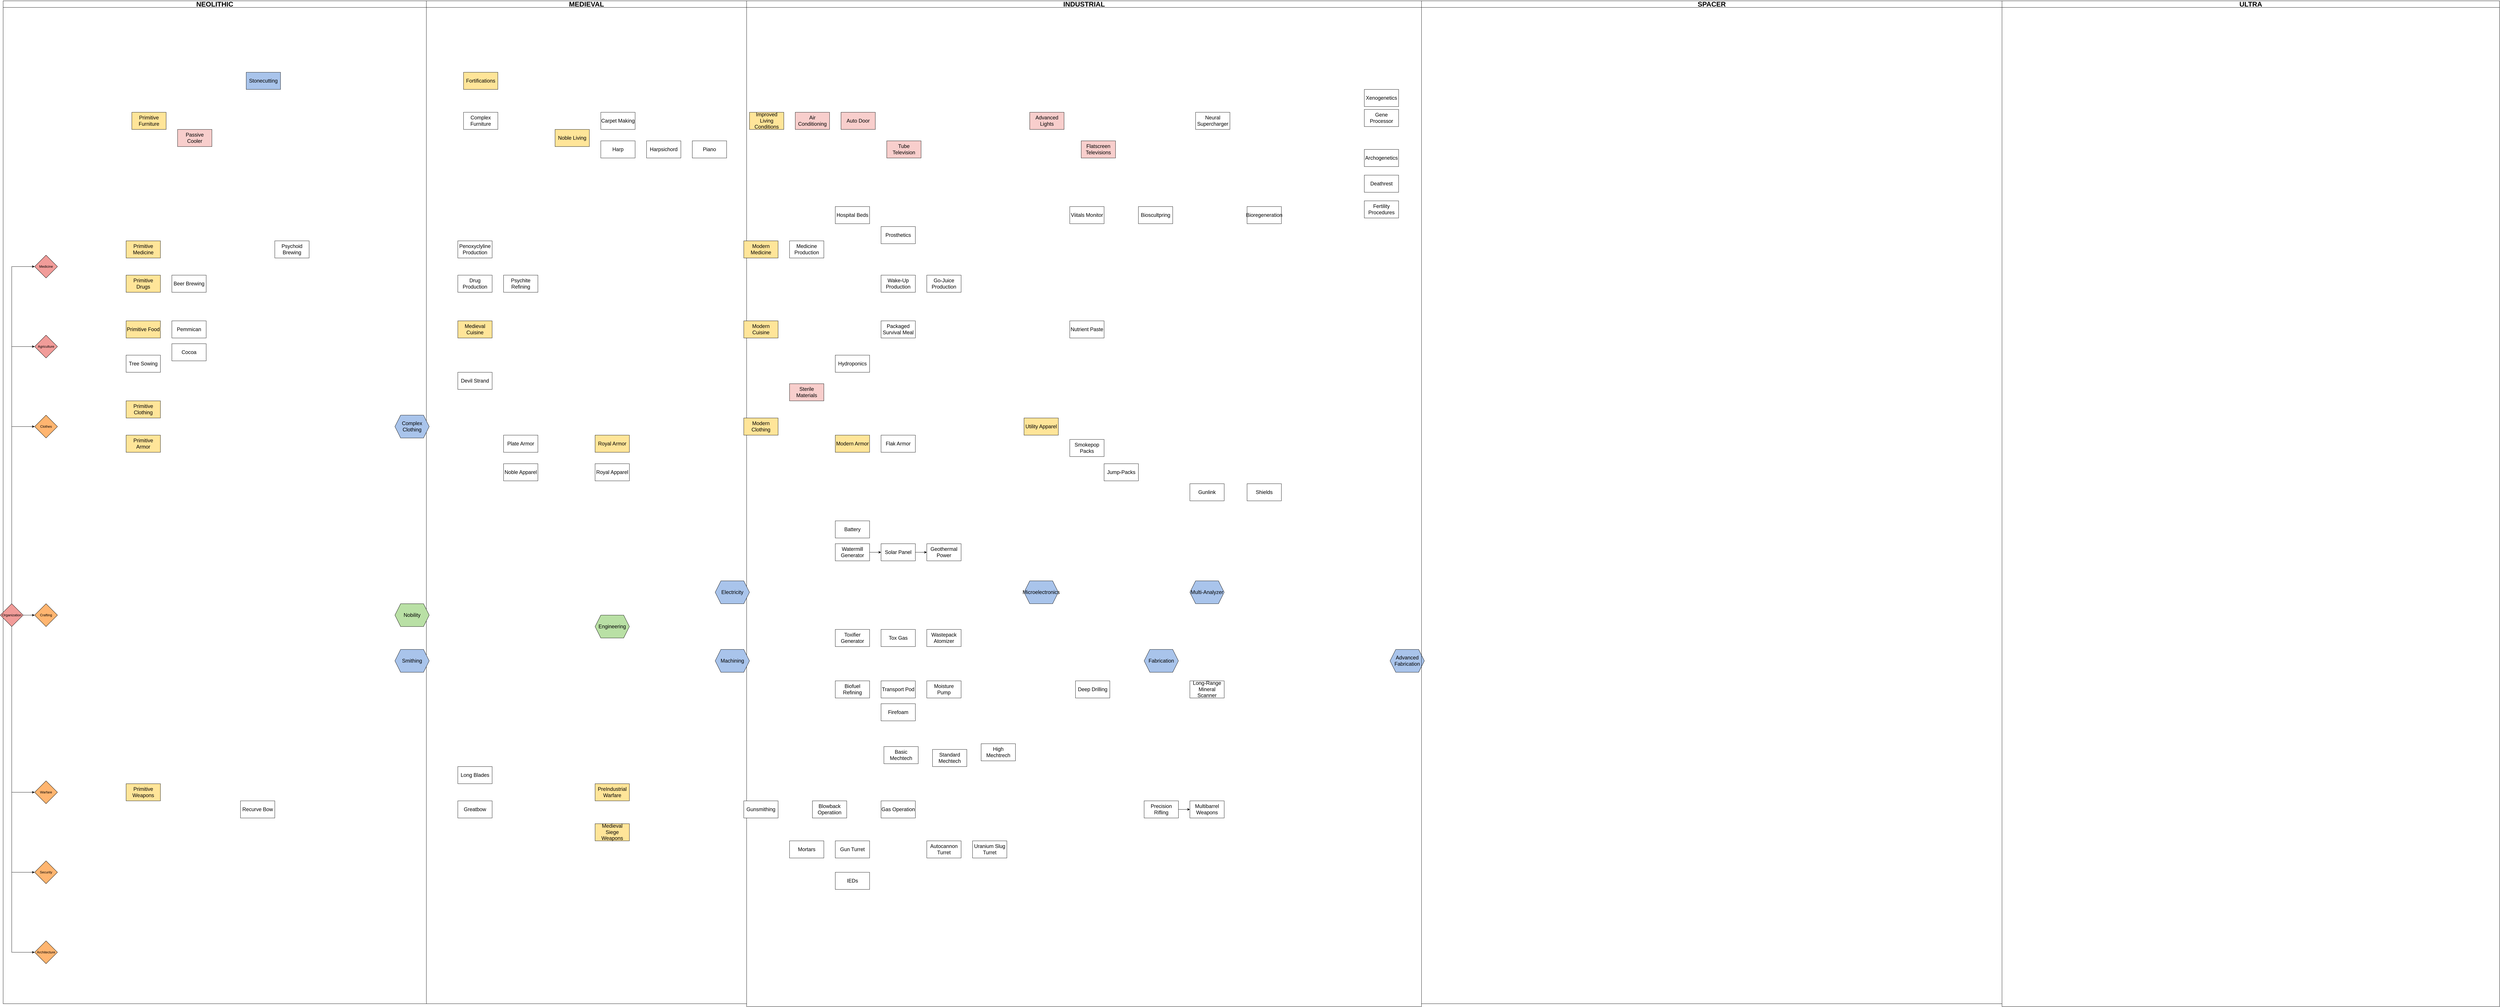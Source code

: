 <mxfile version="21.5.2" type="github">
  <diagram name="Page-1" id="KWzewiNtHVKbTdVzmJEv">
    <mxGraphModel dx="6892" dy="3802" grid="1" gridSize="10" guides="1" tooltips="1" connect="1" arrows="1" fold="1" page="1" pageScale="1" pageWidth="1100" pageHeight="850" math="0" shadow="0">
      <root>
        <mxCell id="0" />
        <mxCell id="1" parent="0" />
        <mxCell id="2xx0OkPRmbRjkBTVt8xA-1" value="&lt;font style=&quot;font-size: 24px;&quot;&gt;NEOLITHIC&lt;/font&gt;" style="swimlane;whiteSpace=wrap;html=1;movable=0;resizable=0;rotatable=0;deletable=0;editable=0;locked=1;connectable=0;" parent="1" vertex="1">
          <mxGeometry x="-1480" y="-720" width="1480" height="3510" as="geometry" />
        </mxCell>
        <mxCell id="2xx0OkPRmbRjkBTVt8xA-2" value="&lt;font style=&quot;font-size: 24px;&quot;&gt;MEDIEVAL&lt;/font&gt;" style="swimlane;whiteSpace=wrap;html=1;movable=0;resizable=0;rotatable=0;deletable=0;editable=0;locked=1;connectable=0;" parent="1" vertex="1">
          <mxGeometry y="-720" width="1120" height="3510" as="geometry" />
        </mxCell>
        <mxCell id="RUZkN_r-hM8I51EaVFaq-1" value="&lt;font style=&quot;font-size: 24px;&quot;&gt;INDUSTRIAL&lt;/font&gt;" style="swimlane;whiteSpace=wrap;html=1;movable=0;resizable=0;rotatable=0;deletable=0;editable=0;locked=1;connectable=0;" parent="1" vertex="1">
          <mxGeometry x="1120" y="-720" width="2360" height="3520" as="geometry" />
        </mxCell>
        <mxCell id="RUZkN_r-hM8I51EaVFaq-50" style="edgeStyle=orthogonalEdgeStyle;rounded=0;orthogonalLoop=1;jettySize=auto;html=1;exitX=0.5;exitY=0;exitDx=0;exitDy=0;entryX=0;entryY=0.5;entryDx=0;entryDy=0;" parent="1" source="RUZkN_r-hM8I51EaVFaq-29" target="RUZkN_r-hM8I51EaVFaq-30" edge="1">
          <mxGeometry relative="1" as="geometry">
            <mxPoint x="-1460" y="1110" as="sourcePoint" />
          </mxGeometry>
        </mxCell>
        <mxCell id="ev3SWFQzuP7qwwNHrEYv-41" style="edgeStyle=orthogonalEdgeStyle;rounded=0;orthogonalLoop=1;jettySize=auto;html=1;exitX=0.5;exitY=0;exitDx=0;exitDy=0;entryX=0;entryY=0.5;entryDx=0;entryDy=0;" parent="1" source="RUZkN_r-hM8I51EaVFaq-29" target="ev3SWFQzuP7qwwNHrEYv-35" edge="1">
          <mxGeometry relative="1" as="geometry" />
        </mxCell>
        <mxCell id="ev3SWFQzuP7qwwNHrEYv-42" style="edgeStyle=orthogonalEdgeStyle;rounded=0;orthogonalLoop=1;jettySize=auto;html=1;exitX=0.5;exitY=0;exitDx=0;exitDy=0;entryX=0;entryY=0.5;entryDx=0;entryDy=0;" parent="1" source="RUZkN_r-hM8I51EaVFaq-29" target="ev3SWFQzuP7qwwNHrEYv-36" edge="1">
          <mxGeometry relative="1" as="geometry" />
        </mxCell>
        <mxCell id="ev3SWFQzuP7qwwNHrEYv-48" style="edgeStyle=orthogonalEdgeStyle;rounded=0;orthogonalLoop=1;jettySize=auto;html=1;exitX=0.5;exitY=1;exitDx=0;exitDy=0;entryX=0;entryY=0.5;entryDx=0;entryDy=0;" parent="1" source="RUZkN_r-hM8I51EaVFaq-29" target="ev3SWFQzuP7qwwNHrEYv-37" edge="1">
          <mxGeometry relative="1" as="geometry" />
        </mxCell>
        <mxCell id="ev3SWFQzuP7qwwNHrEYv-49" style="edgeStyle=orthogonalEdgeStyle;rounded=0;orthogonalLoop=1;jettySize=auto;html=1;exitX=0.5;exitY=1;exitDx=0;exitDy=0;entryX=0;entryY=0.5;entryDx=0;entryDy=0;" parent="1" source="RUZkN_r-hM8I51EaVFaq-29" target="ev3SWFQzuP7qwwNHrEYv-33" edge="1">
          <mxGeometry relative="1" as="geometry" />
        </mxCell>
        <mxCell id="ev3SWFQzuP7qwwNHrEYv-50" style="edgeStyle=orthogonalEdgeStyle;rounded=0;orthogonalLoop=1;jettySize=auto;html=1;exitX=0.5;exitY=1;exitDx=0;exitDy=0;entryX=0;entryY=0.5;entryDx=0;entryDy=0;" parent="1" source="RUZkN_r-hM8I51EaVFaq-29" target="RUZkN_r-hM8I51EaVFaq-38" edge="1">
          <mxGeometry relative="1" as="geometry" />
        </mxCell>
        <mxCell id="ev3SWFQzuP7qwwNHrEYv-51" style="edgeStyle=orthogonalEdgeStyle;rounded=0;orthogonalLoop=1;jettySize=auto;html=1;exitX=1;exitY=0.5;exitDx=0;exitDy=0;entryX=0;entryY=0.5;entryDx=0;entryDy=0;" parent="1" source="RUZkN_r-hM8I51EaVFaq-29" target="ev3SWFQzuP7qwwNHrEYv-34" edge="1">
          <mxGeometry relative="1" as="geometry" />
        </mxCell>
        <mxCell id="RUZkN_r-hM8I51EaVFaq-29" value="Organization" style="rhombus;whiteSpace=wrap;html=1;fillColor=#F19C99;" parent="1" vertex="1">
          <mxGeometry x="-1490" y="1390" width="80" height="80" as="geometry" />
        </mxCell>
        <mxCell id="RUZkN_r-hM8I51EaVFaq-30" value="Agriculture" style="rhombus;whiteSpace=wrap;html=1;fillColor=#F19C99;" parent="1" vertex="1">
          <mxGeometry x="-1370" y="450" width="80" height="80" as="geometry" />
        </mxCell>
        <mxCell id="RUZkN_r-hM8I51EaVFaq-38" value="Architecture" style="rhombus;whiteSpace=wrap;html=1;fillColor=#FFB570;" parent="1" vertex="1">
          <mxGeometry x="-1370" y="2570" width="80" height="80" as="geometry" />
        </mxCell>
        <mxCell id="ZY5G_8CR-_nnytg-0bit-89" style="edgeStyle=orthogonalEdgeStyle;rounded=0;orthogonalLoop=1;jettySize=auto;html=1;exitX=0.5;exitY=0;exitDx=0;exitDy=0;entryX=0;entryY=0.5;entryDx=0;entryDy=0;" parent="1" edge="1">
          <mxGeometry relative="1" as="geometry">
            <mxPoint x="-950" y="-60" as="sourcePoint" />
          </mxGeometry>
        </mxCell>
        <mxCell id="RUZkN_r-hM8I51EaVFaq-41" value="&lt;font style=&quot;font-size: 18px;&quot;&gt;Devil Strand&lt;/font&gt;" style="rounded=0;whiteSpace=wrap;html=1;" parent="1" vertex="1">
          <mxGeometry x="110" y="580" width="120" height="60" as="geometry" />
        </mxCell>
        <mxCell id="RUZkN_r-hM8I51EaVFaq-42" value="&lt;font style=&quot;font-size: 18px;&quot;&gt;Pemmican&lt;/font&gt;" style="rounded=0;whiteSpace=wrap;html=1;" parent="1" vertex="1">
          <mxGeometry x="-890" y="400" width="120" height="60" as="geometry" />
        </mxCell>
        <mxCell id="RUZkN_r-hM8I51EaVFaq-43" value="&lt;font style=&quot;font-size: 18px;&quot;&gt;Recurve Bow&lt;/font&gt;" style="rounded=0;whiteSpace=wrap;html=1;" parent="1" vertex="1">
          <mxGeometry x="-650" y="2080" width="120" height="60" as="geometry" />
        </mxCell>
        <mxCell id="RUZkN_r-hM8I51EaVFaq-45" value="&lt;font style=&quot;font-size: 18px;&quot;&gt;Beer Brewing&lt;/font&gt;" style="rounded=0;whiteSpace=wrap;html=1;" parent="1" vertex="1">
          <mxGeometry x="-890" y="240" width="120" height="60" as="geometry" />
        </mxCell>
        <mxCell id="RUZkN_r-hM8I51EaVFaq-46" value="&lt;font style=&quot;font-size: 18px;&quot;&gt;Psychoid Brewing&lt;/font&gt;" style="rounded=0;whiteSpace=wrap;html=1;" parent="1" vertex="1">
          <mxGeometry x="-530" y="120" width="120" height="60" as="geometry" />
        </mxCell>
        <mxCell id="RUZkN_r-hM8I51EaVFaq-71" value="&lt;font style=&quot;font-size: 18px;&quot;&gt;Primitive Clothing&lt;/font&gt;" style="rounded=0;whiteSpace=wrap;html=1;fillColor=#FFE599;" parent="1" vertex="1">
          <mxGeometry x="-1050" y="680" width="120" height="60" as="geometry" />
        </mxCell>
        <mxCell id="RUZkN_r-hM8I51EaVFaq-72" value="&lt;font style=&quot;font-size: 18px;&quot;&gt;Primitive Armor&lt;/font&gt;" style="rounded=0;whiteSpace=wrap;html=1;fillColor=#FFE599;" parent="1" vertex="1">
          <mxGeometry x="-1050" y="800" width="120" height="60" as="geometry" />
        </mxCell>
        <mxCell id="RUZkN_r-hM8I51EaVFaq-79" value="&lt;font style=&quot;font-size: 18px;&quot;&gt;Complex Clothing&lt;/font&gt;" style="shape=hexagon;perimeter=hexagonPerimeter2;whiteSpace=wrap;html=1;fixedSize=1;fillColor=#A9C4EB;" parent="1" vertex="1">
          <mxGeometry x="-110" y="730" width="120" height="80" as="geometry" />
        </mxCell>
        <mxCell id="RUZkN_r-hM8I51EaVFaq-80" value="&lt;font style=&quot;font-size: 18px;&quot;&gt;Smithing&lt;/font&gt;" style="shape=hexagon;perimeter=hexagonPerimeter2;whiteSpace=wrap;html=1;fixedSize=1;fillColor=#A9C4EB;" parent="1" vertex="1">
          <mxGeometry x="-110" y="1550" width="120" height="80" as="geometry" />
        </mxCell>
        <mxCell id="RUZkN_r-hM8I51EaVFaq-83" value="&lt;font style=&quot;font-size: 18px;&quot;&gt;Primitive Weapons&lt;/font&gt;" style="rounded=0;whiteSpace=wrap;html=1;fillColor=#FFE599;" parent="1" vertex="1">
          <mxGeometry x="-1050" y="2020" width="120" height="60" as="geometry" />
        </mxCell>
        <mxCell id="ZY5G_8CR-_nnytg-0bit-3" value="&lt;div&gt;&lt;font style=&quot;font-size: 18px;&quot;&gt;Long Blades&lt;/font&gt;&lt;/div&gt;" style="rounded=0;whiteSpace=wrap;html=1;" parent="1" vertex="1">
          <mxGeometry x="110" y="1960" width="120" height="60" as="geometry" />
        </mxCell>
        <mxCell id="ZY5G_8CR-_nnytg-0bit-4" value="&lt;font style=&quot;font-size: 18px;&quot;&gt;Plate Armor&lt;/font&gt;" style="rounded=0;whiteSpace=wrap;html=1;" parent="1" vertex="1">
          <mxGeometry x="270" y="800" width="120" height="60" as="geometry" />
        </mxCell>
        <mxCell id="ZY5G_8CR-_nnytg-0bit-5" value="&lt;font style=&quot;font-size: 18px;&quot;&gt;Greatbow&lt;/font&gt;" style="rounded=0;whiteSpace=wrap;html=1;" parent="1" vertex="1">
          <mxGeometry x="110" y="2080" width="120" height="60" as="geometry" />
        </mxCell>
        <mxCell id="ZY5G_8CR-_nnytg-0bit-14" value="&lt;font style=&quot;font-size: 18px;&quot;&gt;Noble Apparel&lt;/font&gt;" style="rounded=0;whiteSpace=wrap;html=1;" parent="1" vertex="1">
          <mxGeometry x="270" y="900" width="120" height="60" as="geometry" />
        </mxCell>
        <mxCell id="ZY5G_8CR-_nnytg-0bit-15" value="&lt;font style=&quot;font-size: 18px;&quot;&gt;Royal Apparel&lt;/font&gt;" style="rounded=0;whiteSpace=wrap;html=1;" parent="1" vertex="1">
          <mxGeometry x="590" y="900" width="120" height="60" as="geometry" />
        </mxCell>
        <mxCell id="ZY5G_8CR-_nnytg-0bit-22" value="&lt;font style=&quot;font-size: 18px;&quot;&gt;Royal Armor&lt;/font&gt;" style="rounded=0;whiteSpace=wrap;html=1;fillColor=#FFE599;" parent="1" vertex="1">
          <mxGeometry x="590" y="800" width="120" height="60" as="geometry" />
        </mxCell>
        <mxCell id="ZY5G_8CR-_nnytg-0bit-25" value="&lt;font style=&quot;font-size: 18px;&quot;&gt;PreIndustrial Warfare&lt;/font&gt;" style="rounded=0;whiteSpace=wrap;html=1;fillColor=#FFE599;" parent="1" vertex="1">
          <mxGeometry x="590" y="2020" width="120" height="60" as="geometry" />
        </mxCell>
        <mxCell id="ZY5G_8CR-_nnytg-0bit-28" value="&lt;font style=&quot;font-size: 18px;&quot;&gt;Medieval Siege Weapons&lt;/font&gt;" style="rounded=0;whiteSpace=wrap;html=1;fillColor=#FFE599;" parent="1" vertex="1">
          <mxGeometry x="590" y="2160" width="120" height="60" as="geometry" />
        </mxCell>
        <mxCell id="ZY5G_8CR-_nnytg-0bit-30" value="&lt;font style=&quot;font-size: 18px;&quot;&gt;Electricity&lt;/font&gt;" style="shape=hexagon;perimeter=hexagonPerimeter2;whiteSpace=wrap;html=1;fixedSize=1;fillColor=#A9C4EB;" parent="1" vertex="1">
          <mxGeometry x="1010" y="1310" width="120" height="80" as="geometry" />
        </mxCell>
        <mxCell id="ZY5G_8CR-_nnytg-0bit-31" value="&lt;font style=&quot;font-size: 18px;&quot;&gt;Machining&lt;/font&gt;" style="shape=hexagon;perimeter=hexagonPerimeter2;whiteSpace=wrap;html=1;fixedSize=1;fillColor=#A9C4EB;" parent="1" vertex="1">
          <mxGeometry x="1010" y="1550" width="120" height="80" as="geometry" />
        </mxCell>
        <mxCell id="ZY5G_8CR-_nnytg-0bit-38" value="&lt;font style=&quot;font-size: 18px;&quot;&gt;Primitive Medicine&lt;/font&gt;" style="rounded=0;whiteSpace=wrap;html=1;fillColor=#FFE599;" parent="1" vertex="1">
          <mxGeometry x="-1050" y="120" width="120" height="60" as="geometry" />
        </mxCell>
        <mxCell id="ZY5G_8CR-_nnytg-0bit-40" value="&lt;font style=&quot;font-size: 18px;&quot;&gt;Drug Production&lt;/font&gt;" style="rounded=0;whiteSpace=wrap;html=1;" parent="1" vertex="1">
          <mxGeometry x="110" y="240" width="120" height="60" as="geometry" />
        </mxCell>
        <mxCell id="ZY5G_8CR-_nnytg-0bit-42" value="&lt;font style=&quot;font-size: 18px;&quot;&gt;Psychite Refining&lt;/font&gt;" style="rounded=0;whiteSpace=wrap;html=1;fillColor=#FFFFFF;" parent="1" vertex="1">
          <mxGeometry x="270" y="240" width="120" height="60" as="geometry" />
        </mxCell>
        <mxCell id="ZY5G_8CR-_nnytg-0bit-45" value="&lt;font style=&quot;font-size: 18px;&quot;&gt;Penoxyclyline Production&lt;/font&gt;" style="rounded=0;whiteSpace=wrap;html=1;fillColor=#FFFFFF;" parent="1" vertex="1">
          <mxGeometry x="110" y="120" width="120" height="60" as="geometry" />
        </mxCell>
        <mxCell id="ZY5G_8CR-_nnytg-0bit-47" value="&lt;div&gt;&lt;font style=&quot;font-size: 18px;&quot;&gt;Modern &lt;/font&gt;&lt;font style=&quot;font-size: 18px;&quot;&gt;Medicine&lt;/font&gt;&lt;/div&gt;" style="rounded=0;whiteSpace=wrap;html=1;fillColor=#FFE599;" parent="1" vertex="1">
          <mxGeometry x="1110" y="120" width="120" height="60" as="geometry" />
        </mxCell>
        <mxCell id="ZY5G_8CR-_nnytg-0bit-49" value="&lt;font style=&quot;font-size: 18px;&quot;&gt;Sterile Materials&lt;/font&gt;" style="rounded=0;whiteSpace=wrap;html=1;fillColor=#F8CECC;" parent="1" vertex="1">
          <mxGeometry x="1270" y="620" width="120" height="60" as="geometry" />
        </mxCell>
        <mxCell id="ZY5G_8CR-_nnytg-0bit-58" value="&lt;font style=&quot;font-size: 18px;&quot;&gt;Primitive Food&lt;/font&gt;" style="rounded=0;whiteSpace=wrap;html=1;fillColor=#FFE599;" parent="1" vertex="1">
          <mxGeometry x="-1050" y="400" width="120" height="60" as="geometry" />
        </mxCell>
        <mxCell id="ZY5G_8CR-_nnytg-0bit-62" value="&lt;font style=&quot;font-size: 18px;&quot;&gt;Medieval Cuisine&lt;/font&gt;" style="rounded=0;whiteSpace=wrap;html=1;fillColor=#FFE599;" parent="1" vertex="1">
          <mxGeometry x="110" y="400" width="120" height="60" as="geometry" />
        </mxCell>
        <mxCell id="ZY5G_8CR-_nnytg-0bit-66" value="&lt;font style=&quot;font-size: 18px;&quot;&gt;Wake-Up Production&lt;/font&gt;" style="rounded=0;whiteSpace=wrap;html=1;fillColor=#FFFFFF;" parent="1" vertex="1">
          <mxGeometry x="1590" y="240" width="120" height="60" as="geometry" />
        </mxCell>
        <mxCell id="ZY5G_8CR-_nnytg-0bit-67" value="&lt;font style=&quot;font-size: 18px;&quot;&gt;Go-Juice Production&lt;/font&gt;" style="rounded=0;whiteSpace=wrap;html=1;fillColor=#FFFFFF;" parent="1" vertex="1">
          <mxGeometry x="1750" y="240" width="120" height="60" as="geometry" />
        </mxCell>
        <mxCell id="ZY5G_8CR-_nnytg-0bit-69" value="&lt;font style=&quot;font-size: 18px;&quot;&gt;Biofuel Refining&lt;/font&gt;" style="rounded=0;whiteSpace=wrap;html=1;fillColor=#FFFFFF;" parent="1" vertex="1">
          <mxGeometry x="1430" y="1660" width="120" height="60" as="geometry" />
        </mxCell>
        <mxCell id="ZY5G_8CR-_nnytg-0bit-70" value="&lt;font style=&quot;font-size: 18px;&quot;&gt;Battery&lt;/font&gt;" style="rounded=0;whiteSpace=wrap;html=1;fillColor=#FFFFFF;" parent="1" vertex="1">
          <mxGeometry x="1430" y="1100" width="120" height="60" as="geometry" />
        </mxCell>
        <mxCell id="ev3SWFQzuP7qwwNHrEYv-167" style="edgeStyle=orthogonalEdgeStyle;rounded=0;orthogonalLoop=1;jettySize=auto;html=1;exitX=1;exitY=0.5;exitDx=0;exitDy=0;entryX=0;entryY=0.5;entryDx=0;entryDy=0;" parent="1" source="ZY5G_8CR-_nnytg-0bit-71" target="ZY5G_8CR-_nnytg-0bit-72" edge="1">
          <mxGeometry relative="1" as="geometry" />
        </mxCell>
        <mxCell id="ZY5G_8CR-_nnytg-0bit-71" value="&lt;div&gt;&lt;font style=&quot;font-size: 18px;&quot;&gt;Watermill Generator&lt;/font&gt;&lt;/div&gt;" style="rounded=0;whiteSpace=wrap;html=1;fillColor=#FFFFFF;" parent="1" vertex="1">
          <mxGeometry x="1430" y="1180" width="120" height="60" as="geometry" />
        </mxCell>
        <mxCell id="ev3SWFQzuP7qwwNHrEYv-168" style="edgeStyle=orthogonalEdgeStyle;rounded=0;orthogonalLoop=1;jettySize=auto;html=1;exitX=1;exitY=0.5;exitDx=0;exitDy=0;entryX=0;entryY=0.5;entryDx=0;entryDy=0;" parent="1" source="ZY5G_8CR-_nnytg-0bit-72" target="ZY5G_8CR-_nnytg-0bit-116" edge="1">
          <mxGeometry relative="1" as="geometry" />
        </mxCell>
        <mxCell id="ZY5G_8CR-_nnytg-0bit-72" value="&lt;font style=&quot;font-size: 18px;&quot;&gt;Solar Panel&lt;/font&gt;" style="rounded=0;whiteSpace=wrap;html=1;fillColor=#FFFFFF;" parent="1" vertex="1">
          <mxGeometry x="1590" y="1180" width="120" height="60" as="geometry" />
        </mxCell>
        <mxCell id="ZY5G_8CR-_nnytg-0bit-91" value="&lt;font style=&quot;font-size: 18px;&quot;&gt;Nutrient Paste&lt;/font&gt;" style="rounded=0;whiteSpace=wrap;html=1;fillColor=#FFFFFF;" parent="1" vertex="1">
          <mxGeometry x="2250" y="400" width="120" height="60" as="geometry" />
        </mxCell>
        <mxCell id="ZY5G_8CR-_nnytg-0bit-92" value="&lt;font style=&quot;font-size: 18px;&quot;&gt;Modern Cuisine&lt;/font&gt;" style="rounded=0;whiteSpace=wrap;html=1;fillColor=#FFE599;" parent="1" vertex="1">
          <mxGeometry x="1110" y="400" width="120" height="60" as="geometry" />
        </mxCell>
        <mxCell id="ZY5G_8CR-_nnytg-0bit-95" value="&lt;font style=&quot;font-size: 18px;&quot;&gt;Packaged Survival Meal&lt;/font&gt;" style="rounded=0;whiteSpace=wrap;html=1;fillColor=#FFFFFF;" parent="1" vertex="1">
          <mxGeometry x="1590" y="400" width="120" height="60" as="geometry" />
        </mxCell>
        <mxCell id="ZY5G_8CR-_nnytg-0bit-100" value="&lt;font style=&quot;font-size: 18px;&quot;&gt;Flak Armor&lt;/font&gt;" style="rounded=0;whiteSpace=wrap;html=1;fillColor=#FFFFFF;" parent="1" vertex="1">
          <mxGeometry x="1590" y="800" width="120" height="60" as="geometry" />
        </mxCell>
        <mxCell id="ZY5G_8CR-_nnytg-0bit-104" value="&lt;font style=&quot;font-size: 18px;&quot;&gt;Mortars&lt;/font&gt;" style="rounded=0;whiteSpace=wrap;html=1;fillColor=#FFFFFF;" parent="1" vertex="1">
          <mxGeometry x="1270" y="2220" width="120" height="60" as="geometry" />
        </mxCell>
        <mxCell id="ZY5G_8CR-_nnytg-0bit-105" value="&lt;font style=&quot;font-size: 18px;&quot;&gt;Gunsmithing&lt;/font&gt;" style="rounded=0;whiteSpace=wrap;html=1;fillColor=#FFFFFF;" parent="1" vertex="1">
          <mxGeometry x="1110" y="2080" width="120" height="60" as="geometry" />
        </mxCell>
        <mxCell id="ZY5G_8CR-_nnytg-0bit-109" value="&lt;font style=&quot;font-size: 18px;&quot;&gt;Gas Operation&lt;/font&gt;" style="rounded=0;whiteSpace=wrap;html=1;fillColor=#FFFFFF;" parent="1" vertex="1">
          <mxGeometry x="1590" y="2080" width="120" height="60" as="geometry" />
        </mxCell>
        <mxCell id="ZY5G_8CR-_nnytg-0bit-110" value="&lt;font style=&quot;font-size: 18px;&quot;&gt;Blowback Operatiion&lt;/font&gt;" style="rounded=0;whiteSpace=wrap;html=1;fillColor=#FFFFFF;" parent="1" vertex="1">
          <mxGeometry x="1350" y="2080" width="120" height="60" as="geometry" />
        </mxCell>
        <mxCell id="ZY5G_8CR-_nnytg-0bit-111" value="&lt;font style=&quot;font-size: 18px;&quot;&gt;Gun Turret&lt;/font&gt;" style="rounded=0;whiteSpace=wrap;html=1;fillColor=#FFFFFF;" parent="1" vertex="1">
          <mxGeometry x="1430" y="2220" width="120" height="60" as="geometry" />
        </mxCell>
        <mxCell id="ZY5G_8CR-_nnytg-0bit-112" value="&lt;font style=&quot;font-size: 18px;&quot;&gt;Microelectronics&lt;/font&gt;" style="shape=hexagon;perimeter=hexagonPerimeter2;whiteSpace=wrap;html=1;fixedSize=1;fillColor=#A9C4EB;" parent="1" vertex="1">
          <mxGeometry x="2090" y="1310" width="120" height="80" as="geometry" />
        </mxCell>
        <mxCell id="ZY5G_8CR-_nnytg-0bit-113" value="&lt;font style=&quot;font-size: 18px;&quot;&gt;Firefoam&lt;/font&gt;" style="rounded=0;whiteSpace=wrap;html=1;fillColor=#FFFFFF;" parent="1" vertex="1">
          <mxGeometry x="1590" y="1740" width="120" height="60" as="geometry" />
        </mxCell>
        <mxCell id="ZY5G_8CR-_nnytg-0bit-114" value="&lt;font style=&quot;font-size: 18px;&quot;&gt;IEDs&lt;/font&gt;" style="rounded=0;whiteSpace=wrap;html=1;fillColor=#FFFFFF;" parent="1" vertex="1">
          <mxGeometry x="1430" y="2330" width="120" height="60" as="geometry" />
        </mxCell>
        <mxCell id="ZY5G_8CR-_nnytg-0bit-116" value="&lt;font style=&quot;font-size: 18px;&quot;&gt;Geothermal Power&lt;/font&gt;" style="rounded=0;whiteSpace=wrap;html=1;fillColor=#FFFFFF;" parent="1" vertex="1">
          <mxGeometry x="1750" y="1180" width="120" height="60" as="geometry" />
        </mxCell>
        <mxCell id="ZY5G_8CR-_nnytg-0bit-118" value="&lt;font style=&quot;font-size: 18px;&quot;&gt;Smokepop Packs&lt;/font&gt;" style="rounded=0;whiteSpace=wrap;html=1;fillColor=#FFFFFF;" parent="1" vertex="1">
          <mxGeometry x="2250" y="815" width="120" height="60" as="geometry" />
        </mxCell>
        <mxCell id="ZY5G_8CR-_nnytg-0bit-119" value="&lt;font style=&quot;font-size: 18px;&quot;&gt;Prosthetics&lt;/font&gt;" style="rounded=0;whiteSpace=wrap;html=1;fillColor=#FFFFFF;" parent="1" vertex="1">
          <mxGeometry x="1590" y="70" width="120" height="60" as="geometry" />
        </mxCell>
        <mxCell id="ZY5G_8CR-_nnytg-0bit-123" value="&lt;font style=&quot;font-size: 18px;&quot;&gt;Moisture Pump&lt;/font&gt;" style="rounded=0;whiteSpace=wrap;html=1;fillColor=#FFFFFF;" parent="1" vertex="1">
          <mxGeometry x="1750" y="1660" width="120" height="60" as="geometry" />
        </mxCell>
        <mxCell id="ZY5G_8CR-_nnytg-0bit-125" value="&lt;font style=&quot;font-size: 18px;&quot;&gt;Hospital Beds&lt;/font&gt;" style="rounded=0;whiteSpace=wrap;html=1;fillColor=#FFFFFF;" parent="1" vertex="1">
          <mxGeometry x="1430" width="120" height="60" as="geometry" />
        </mxCell>
        <mxCell id="ZY5G_8CR-_nnytg-0bit-126" value="&lt;font style=&quot;font-size: 18px;&quot;&gt;Deep Drilling&lt;/font&gt;" style="rounded=0;whiteSpace=wrap;html=1;fillColor=#FFFFFF;" parent="1" vertex="1">
          <mxGeometry x="2270" y="1660" width="120" height="60" as="geometry" />
        </mxCell>
        <mxCell id="ZY5G_8CR-_nnytg-0bit-127" value="&lt;font style=&quot;font-size: 18px;&quot;&gt;Transport Pod&lt;/font&gt;" style="rounded=0;whiteSpace=wrap;html=1;fillColor=#FFFFFF;" parent="1" vertex="1">
          <mxGeometry x="1590" y="1660" width="120" height="60" as="geometry" />
        </mxCell>
        <mxCell id="ZY5G_8CR-_nnytg-0bit-128" value="&lt;font style=&quot;font-size: 18px;&quot;&gt;Medicine Production&lt;/font&gt;" style="rounded=0;whiteSpace=wrap;html=1;fillColor=#FFFFFF;" parent="1" vertex="1">
          <mxGeometry x="1270" y="120" width="120" height="60" as="geometry" />
        </mxCell>
        <mxCell id="ZY5G_8CR-_nnytg-0bit-129" value="&lt;font style=&quot;font-size: 18px;&quot;&gt;Long-Range Mineral Scanner&lt;/font&gt;" style="rounded=0;whiteSpace=wrap;html=1;fillColor=#FFFFFF;" parent="1" vertex="1">
          <mxGeometry x="2670" y="1660" width="120" height="60" as="geometry" />
        </mxCell>
        <mxCell id="ZY5G_8CR-_nnytg-0bit-130" value="&lt;font style=&quot;font-size: 18px;&quot;&gt;Shields&lt;/font&gt;" style="rounded=0;whiteSpace=wrap;html=1;fillColor=#FFFFFF;" parent="1" vertex="1">
          <mxGeometry x="2870" y="970" width="120" height="60" as="geometry" />
        </mxCell>
        <mxCell id="ev3SWFQzuP7qwwNHrEYv-138" style="edgeStyle=orthogonalEdgeStyle;rounded=0;orthogonalLoop=1;jettySize=auto;html=1;exitX=1;exitY=0.5;exitDx=0;exitDy=0;entryX=0;entryY=0.5;entryDx=0;entryDy=0;" parent="1" source="ZY5G_8CR-_nnytg-0bit-132" target="ZY5G_8CR-_nnytg-0bit-134" edge="1">
          <mxGeometry relative="1" as="geometry" />
        </mxCell>
        <mxCell id="ZY5G_8CR-_nnytg-0bit-132" value="&lt;font style=&quot;font-size: 18px;&quot;&gt;Precision Rifling&lt;/font&gt;" style="rounded=0;whiteSpace=wrap;html=1;fillColor=#FFFFFF;" parent="1" vertex="1">
          <mxGeometry x="2510" y="2080" width="120" height="60" as="geometry" />
        </mxCell>
        <mxCell id="ZY5G_8CR-_nnytg-0bit-133" value="&lt;font style=&quot;font-size: 18px;&quot;&gt;Autocannon Turret&lt;/font&gt;" style="rounded=0;whiteSpace=wrap;html=1;fillColor=#FFFFFF;" parent="1" vertex="1">
          <mxGeometry x="1750" y="2220" width="120" height="60" as="geometry" />
        </mxCell>
        <mxCell id="ZY5G_8CR-_nnytg-0bit-134" value="&lt;font style=&quot;font-size: 18px;&quot;&gt;Multibarrel Weapons&lt;/font&gt;" style="rounded=0;whiteSpace=wrap;html=1;fillColor=#FFFFFF;" parent="1" vertex="1">
          <mxGeometry x="2670" y="2080" width="120" height="60" as="geometry" />
        </mxCell>
        <mxCell id="ZY5G_8CR-_nnytg-0bit-135" value="&lt;font style=&quot;font-size: 18px;&quot;&gt;Multi-Analyzer&lt;/font&gt;" style="shape=hexagon;perimeter=hexagonPerimeter2;whiteSpace=wrap;html=1;fixedSize=1;fillColor=#A9C4EB;" parent="1" vertex="1">
          <mxGeometry x="2670" y="1310" width="120" height="80" as="geometry" />
        </mxCell>
        <mxCell id="ZY5G_8CR-_nnytg-0bit-136" value="&lt;font style=&quot;font-size: 18px;&quot;&gt;Viitals Monitor&lt;/font&gt;" style="rounded=0;whiteSpace=wrap;html=1;fillColor=#FFFFFF;" parent="1" vertex="1">
          <mxGeometry x="2250" width="120" height="60" as="geometry" />
        </mxCell>
        <mxCell id="ZY5G_8CR-_nnytg-0bit-137" value="&lt;font style=&quot;font-size: 18px;&quot;&gt;Fabrication&lt;/font&gt;" style="shape=hexagon;perimeter=hexagonPerimeter2;whiteSpace=wrap;html=1;fixedSize=1;fillColor=#A9C4EB;" parent="1" vertex="1">
          <mxGeometry x="2510" y="1550" width="120" height="80" as="geometry" />
        </mxCell>
        <mxCell id="ZY5G_8CR-_nnytg-0bit-138" value="&lt;font style=&quot;font-size: 18px;&quot;&gt;Advanced Fabrication&lt;/font&gt;" style="shape=hexagon;perimeter=hexagonPerimeter2;whiteSpace=wrap;html=1;fixedSize=1;fillColor=#A9C4EB;" parent="1" vertex="1">
          <mxGeometry x="3370" y="1550" width="120" height="80" as="geometry" />
        </mxCell>
        <mxCell id="ZY5G_8CR-_nnytg-0bit-139" value="&lt;font style=&quot;font-size: 18px;&quot;&gt;Uranium Slug Turret&lt;/font&gt;" style="rounded=0;whiteSpace=wrap;html=1;fillColor=#FFFFFF;" parent="1" vertex="1">
          <mxGeometry x="1910" y="2220" width="120" height="60" as="geometry" />
        </mxCell>
        <mxCell id="ZY5G_8CR-_nnytg-0bit-141" value="&lt;font style=&quot;font-size: 18px;&quot;&gt;Jump-Packs&lt;/font&gt;" style="rounded=0;whiteSpace=wrap;html=1;fillColor=#FFFFFF;" parent="1" vertex="1">
          <mxGeometry x="2370" y="900" width="120" height="60" as="geometry" />
        </mxCell>
        <mxCell id="ZY5G_8CR-_nnytg-0bit-142" value="&lt;font style=&quot;font-size: 18px;&quot;&gt;Gunlink&lt;/font&gt;" style="rounded=0;whiteSpace=wrap;html=1;fillColor=#FFFFFF;" parent="1" vertex="1">
          <mxGeometry x="2670" y="970" width="120" height="60" as="geometry" />
        </mxCell>
        <mxCell id="ZY5G_8CR-_nnytg-0bit-160" value="&lt;font style=&quot;font-size: 18px;&quot;&gt;Modern Clothing&lt;/font&gt;" style="rounded=0;whiteSpace=wrap;html=1;fillColor=#FFE599;" parent="1" vertex="1">
          <mxGeometry x="1110" y="740" width="120" height="60" as="geometry" />
        </mxCell>
        <mxCell id="ZY5G_8CR-_nnytg-0bit-163" value="&lt;font style=&quot;font-size: 18px;&quot;&gt;Modern Armor&lt;/font&gt;" style="rounded=0;whiteSpace=wrap;html=1;fillColor=#FFE599;" parent="1" vertex="1">
          <mxGeometry x="1430" y="800" width="120" height="60" as="geometry" />
        </mxCell>
        <mxCell id="ZY5G_8CR-_nnytg-0bit-167" value="&lt;font style=&quot;font-size: 18px;&quot;&gt;Utility Apparel&lt;/font&gt;" style="rounded=0;whiteSpace=wrap;html=1;fillColor=#FFE599;" parent="1" vertex="1">
          <mxGeometry x="2090" y="740" width="120" height="60" as="geometry" />
        </mxCell>
        <mxCell id="ZY5G_8CR-_nnytg-0bit-174" value="&lt;font style=&quot;font-size: 18px;&quot;&gt;Tree Sowing&lt;/font&gt;" style="rounded=0;whiteSpace=wrap;html=1;" parent="1" vertex="1">
          <mxGeometry x="-1050" y="520" width="120" height="60" as="geometry" />
        </mxCell>
        <mxCell id="ZY5G_8CR-_nnytg-0bit-175" value="&lt;font style=&quot;font-size: 18px;&quot;&gt;Cocoa&lt;/font&gt;" style="rounded=0;whiteSpace=wrap;html=1;" parent="1" vertex="1">
          <mxGeometry x="-890" y="480" width="120" height="60" as="geometry" />
        </mxCell>
        <mxCell id="ZY5G_8CR-_nnytg-0bit-176" value="&lt;font style=&quot;font-size: 18px;&quot;&gt;Hydroponics&lt;/font&gt;" style="rounded=0;whiteSpace=wrap;html=1;fillColor=#FFFFFF;" parent="1" vertex="1">
          <mxGeometry x="1430" y="520" width="120" height="60" as="geometry" />
        </mxCell>
        <mxCell id="ev3SWFQzuP7qwwNHrEYv-2" value="&lt;font style=&quot;font-size: 24px;&quot;&gt;SPACER&lt;/font&gt;" style="swimlane;whiteSpace=wrap;html=1;movable=0;resizable=0;rotatable=0;deletable=0;editable=0;locked=1;connectable=0;" parent="1" vertex="1">
          <mxGeometry x="3480" y="-720" width="2030" height="3510" as="geometry" />
        </mxCell>
        <mxCell id="ev3SWFQzuP7qwwNHrEYv-3" value="&lt;font style=&quot;font-size: 24px;&quot;&gt;ULTRA&lt;/font&gt;" style="swimlane;whiteSpace=wrap;html=1;movable=0;resizable=0;rotatable=0;deletable=0;editable=0;locked=1;connectable=0;" parent="1" vertex="1">
          <mxGeometry x="5510" y="-720" width="1740" height="3520" as="geometry" />
        </mxCell>
        <mxCell id="ev3SWFQzuP7qwwNHrEYv-33" value="Security" style="rhombus;whiteSpace=wrap;html=1;fillColor=#FFB570;" parent="1" vertex="1">
          <mxGeometry x="-1370" y="2290" width="80" height="80" as="geometry" />
        </mxCell>
        <mxCell id="ev3SWFQzuP7qwwNHrEYv-34" value="&lt;div&gt;Crafting&lt;/div&gt;" style="rhombus;whiteSpace=wrap;html=1;fillColor=#FFB570;" parent="1" vertex="1">
          <mxGeometry x="-1370" y="1390" width="80" height="80" as="geometry" />
        </mxCell>
        <mxCell id="ev3SWFQzuP7qwwNHrEYv-35" value="Clothes" style="rhombus;whiteSpace=wrap;html=1;fillColor=#FFB570;" parent="1" vertex="1">
          <mxGeometry x="-1370" y="730" width="80" height="80" as="geometry" />
        </mxCell>
        <mxCell id="ev3SWFQzuP7qwwNHrEYv-36" value="Medicine" style="rhombus;whiteSpace=wrap;html=1;fillColor=#F19C99;" parent="1" vertex="1">
          <mxGeometry x="-1370" y="170" width="80" height="80" as="geometry" />
        </mxCell>
        <mxCell id="ev3SWFQzuP7qwwNHrEYv-37" value="Warfare" style="rhombus;whiteSpace=wrap;html=1;fillColor=#FFB570;" parent="1" vertex="1">
          <mxGeometry x="-1370" y="2010" width="80" height="80" as="geometry" />
        </mxCell>
        <mxCell id="ev3SWFQzuP7qwwNHrEYv-43" value="&lt;font style=&quot;font-size: 18px;&quot;&gt;Primitive Drugs&lt;br&gt;&lt;/font&gt;" style="rounded=0;whiteSpace=wrap;html=1;fillColor=#FFE599;" parent="1" vertex="1">
          <mxGeometry x="-1050" y="240" width="120" height="60" as="geometry" />
        </mxCell>
        <mxCell id="ev3SWFQzuP7qwwNHrEYv-46" value="&lt;font style=&quot;font-size: 18px;&quot;&gt;Nobility&lt;/font&gt;" style="shape=hexagon;perimeter=hexagonPerimeter2;whiteSpace=wrap;html=1;fixedSize=1;fillColor=#B9E0A5;" parent="1" vertex="1">
          <mxGeometry x="-110" y="1390" width="120" height="80" as="geometry" />
        </mxCell>
        <mxCell id="ev3SWFQzuP7qwwNHrEYv-47" value="&lt;font style=&quot;font-size: 18px;&quot;&gt;Engineering&lt;/font&gt;" style="shape=hexagon;perimeter=hexagonPerimeter2;whiteSpace=wrap;html=1;fixedSize=1;fillColor=#B9E0A5;" parent="1" vertex="1">
          <mxGeometry x="590" y="1430" width="120" height="80" as="geometry" />
        </mxCell>
        <mxCell id="xBpKECWHiNLXpf65KAU2-7" value="&lt;font style=&quot;font-size: 18px;&quot;&gt;Bioscultpring&lt;/font&gt;" style="rounded=0;whiteSpace=wrap;html=1;fillColor=#FFFFFF;" vertex="1" parent="1">
          <mxGeometry x="2490" width="120" height="60" as="geometry" />
        </mxCell>
        <mxCell id="xBpKECWHiNLXpf65KAU2-8" value="&lt;font style=&quot;font-size: 18px;&quot;&gt;Bioregeneration&lt;/font&gt;" style="rounded=0;whiteSpace=wrap;html=1;fillColor=#FFFFFF;" vertex="1" parent="1">
          <mxGeometry x="2870" width="120" height="60" as="geometry" />
        </mxCell>
        <mxCell id="xBpKECWHiNLXpf65KAU2-20" value="&lt;font style=&quot;font-size: 18px;&quot;&gt;Stonecutting&lt;/font&gt;" style="rounded=0;whiteSpace=wrap;html=1;fillColor=#A9C4EB;" vertex="1" parent="1">
          <mxGeometry x="-630" y="-470" width="120" height="60" as="geometry" />
        </mxCell>
        <mxCell id="xBpKECWHiNLXpf65KAU2-21" value="&lt;font style=&quot;font-size: 18px;&quot;&gt;Primitive Furniture&lt;/font&gt;" style="rounded=0;whiteSpace=wrap;html=1;fillColor=#FFE599;" vertex="1" parent="1">
          <mxGeometry x="-1030" y="-330" width="120" height="60" as="geometry" />
        </mxCell>
        <mxCell id="xBpKECWHiNLXpf65KAU2-22" value="&lt;font style=&quot;font-size: 18px;&quot;&gt;Passive Cooler&lt;/font&gt;" style="rounded=0;whiteSpace=wrap;html=1;fillColor=#F8CECC;" vertex="1" parent="1">
          <mxGeometry x="-870" y="-270" width="120" height="60" as="geometry" />
        </mxCell>
        <mxCell id="xBpKECWHiNLXpf65KAU2-23" value="&lt;font style=&quot;font-size: 18px;&quot;&gt;Complex Furniture&lt;/font&gt;" style="rounded=0;whiteSpace=wrap;html=1;" vertex="1" parent="1">
          <mxGeometry x="130" y="-330" width="120" height="60" as="geometry" />
        </mxCell>
        <mxCell id="xBpKECWHiNLXpf65KAU2-24" value="&lt;font style=&quot;font-size: 18px;&quot;&gt;Carpet Making&lt;/font&gt;" style="rounded=0;whiteSpace=wrap;html=1;" vertex="1" parent="1">
          <mxGeometry x="610" y="-330" width="120" height="60" as="geometry" />
        </mxCell>
        <mxCell id="xBpKECWHiNLXpf65KAU2-25" value="&lt;font style=&quot;font-size: 18px;&quot;&gt;Harp&lt;/font&gt;" style="rounded=0;whiteSpace=wrap;html=1;" vertex="1" parent="1">
          <mxGeometry x="610" y="-230" width="120" height="60" as="geometry" />
        </mxCell>
        <mxCell id="xBpKECWHiNLXpf65KAU2-26" value="&lt;font style=&quot;font-size: 18px;&quot;&gt;Harpsichord&lt;/font&gt;" style="rounded=0;whiteSpace=wrap;html=1;" vertex="1" parent="1">
          <mxGeometry x="770" y="-230" width="120" height="60" as="geometry" />
        </mxCell>
        <mxCell id="xBpKECWHiNLXpf65KAU2-27" value="&lt;font style=&quot;font-size: 18px;&quot;&gt;Improved Living Conditions&lt;/font&gt;" style="rounded=0;whiteSpace=wrap;html=1;fillColor=#FFE599;" vertex="1" parent="1">
          <mxGeometry x="1130" y="-330" width="120" height="60" as="geometry" />
        </mxCell>
        <mxCell id="xBpKECWHiNLXpf65KAU2-28" value="&lt;font style=&quot;font-size: 18px;&quot;&gt;Air Conditioning&lt;/font&gt;" style="rounded=0;whiteSpace=wrap;html=1;fillColor=#F8CECC;" vertex="1" parent="1">
          <mxGeometry x="1290" y="-330" width="120" height="60" as="geometry" />
        </mxCell>
        <mxCell id="xBpKECWHiNLXpf65KAU2-29" value="&lt;font style=&quot;font-size: 18px;&quot;&gt;Auto Door&lt;/font&gt;" style="rounded=0;whiteSpace=wrap;html=1;fillColor=#F8CECC;" vertex="1" parent="1">
          <mxGeometry x="1450" y="-330" width="120" height="60" as="geometry" />
        </mxCell>
        <mxCell id="xBpKECWHiNLXpf65KAU2-30" value="&lt;font style=&quot;font-size: 18px;&quot;&gt;Tube Television&lt;/font&gt;" style="rounded=0;whiteSpace=wrap;html=1;fillColor=#F8CECC;" vertex="1" parent="1">
          <mxGeometry x="1610" y="-230" width="120" height="60" as="geometry" />
        </mxCell>
        <mxCell id="xBpKECWHiNLXpf65KAU2-31" value="&lt;font style=&quot;font-size: 18px;&quot;&gt;Advanced Lights&lt;/font&gt;" style="rounded=0;whiteSpace=wrap;html=1;fillColor=#F8CECC;" vertex="1" parent="1">
          <mxGeometry x="2110" y="-330" width="120" height="60" as="geometry" />
        </mxCell>
        <mxCell id="xBpKECWHiNLXpf65KAU2-32" value="&lt;font style=&quot;font-size: 18px;&quot;&gt;Flatscreen Televisions&lt;/font&gt;" style="rounded=0;whiteSpace=wrap;html=1;fillColor=#F8CECC;" vertex="1" parent="1">
          <mxGeometry x="2290" y="-230" width="120" height="60" as="geometry" />
        </mxCell>
        <mxCell id="xBpKECWHiNLXpf65KAU2-33" value="&lt;font style=&quot;font-size: 18px;&quot;&gt;Piano&lt;/font&gt;" style="rounded=0;whiteSpace=wrap;html=1;fillColor=#FFFFFF;" vertex="1" parent="1">
          <mxGeometry x="930" y="-230" width="120" height="60" as="geometry" />
        </mxCell>
        <mxCell id="xBpKECWHiNLXpf65KAU2-34" value="&lt;font style=&quot;font-size: 18px;&quot;&gt;Fortifications&lt;/font&gt;" style="rounded=0;whiteSpace=wrap;html=1;fillColor=#FFE599;" vertex="1" parent="1">
          <mxGeometry x="130" y="-470" width="120" height="60" as="geometry" />
        </mxCell>
        <mxCell id="xBpKECWHiNLXpf65KAU2-35" value="&lt;font style=&quot;font-size: 18px;&quot;&gt;Noble Living&lt;/font&gt;" style="rounded=0;whiteSpace=wrap;html=1;fillColor=#FFE599;" vertex="1" parent="1">
          <mxGeometry x="450" y="-270" width="120" height="60" as="geometry" />
        </mxCell>
        <mxCell id="xBpKECWHiNLXpf65KAU2-36" value="&lt;font style=&quot;font-size: 18px;&quot;&gt;Neural Supercharger&lt;/font&gt;" style="rounded=0;whiteSpace=wrap;html=1;fillColor=#FFFFFF;" vertex="1" parent="1">
          <mxGeometry x="2690" y="-330" width="120" height="60" as="geometry" />
        </mxCell>
        <mxCell id="xBpKECWHiNLXpf65KAU2-37" value="&lt;font style=&quot;font-size: 18px;&quot;&gt;Toxifier Generator&lt;/font&gt;" style="rounded=0;whiteSpace=wrap;html=1;fillColor=#FFFFFF;" vertex="1" parent="1">
          <mxGeometry x="1430" y="1480" width="120" height="60" as="geometry" />
        </mxCell>
        <mxCell id="xBpKECWHiNLXpf65KAU2-38" value="&lt;font style=&quot;font-size: 18px;&quot;&gt;Xenogenetics&lt;/font&gt;" style="rounded=0;whiteSpace=wrap;html=1;fillColor=#FFFFFF;" vertex="1" parent="1">
          <mxGeometry x="3280" y="-410" width="120" height="60" as="geometry" />
        </mxCell>
        <mxCell id="xBpKECWHiNLXpf65KAU2-39" value="&lt;font style=&quot;font-size: 18px;&quot;&gt;Gene Processor&lt;/font&gt;" style="rounded=0;whiteSpace=wrap;html=1;fillColor=#FFFFFF;" vertex="1" parent="1">
          <mxGeometry x="3280" y="-340" width="120" height="60" as="geometry" />
        </mxCell>
        <mxCell id="xBpKECWHiNLXpf65KAU2-40" value="&lt;font style=&quot;font-size: 18px;&quot;&gt;Archogenetics&lt;/font&gt;" style="rounded=0;whiteSpace=wrap;html=1;fillColor=#FFFFFF;" vertex="1" parent="1">
          <mxGeometry x="3280" y="-200" width="120" height="60" as="geometry" />
        </mxCell>
        <mxCell id="xBpKECWHiNLXpf65KAU2-41" value="&lt;font style=&quot;font-size: 18px;&quot;&gt;Deathrest&lt;/font&gt;" style="rounded=0;whiteSpace=wrap;html=1;fillColor=#FFFFFF;" vertex="1" parent="1">
          <mxGeometry x="3280" y="-110" width="120" height="60" as="geometry" />
        </mxCell>
        <mxCell id="xBpKECWHiNLXpf65KAU2-42" value="&lt;font style=&quot;font-size: 18px;&quot;&gt;Fertility Procedures&lt;/font&gt;" style="rounded=0;whiteSpace=wrap;html=1;fillColor=#FFFFFF;" vertex="1" parent="1">
          <mxGeometry x="3280" y="-20" width="120" height="60" as="geometry" />
        </mxCell>
        <mxCell id="xBpKECWHiNLXpf65KAU2-43" value="&lt;font style=&quot;font-size: 18px;&quot;&gt;Tox Gas&lt;/font&gt;" style="rounded=0;whiteSpace=wrap;html=1;fillColor=#FFFFFF;" vertex="1" parent="1">
          <mxGeometry x="1590" y="1480" width="120" height="60" as="geometry" />
        </mxCell>
        <mxCell id="xBpKECWHiNLXpf65KAU2-44" value="&lt;font style=&quot;font-size: 18px;&quot;&gt;Wastepack Atomizer&lt;/font&gt;" style="rounded=0;whiteSpace=wrap;html=1;fillColor=#FFFFFF;" vertex="1" parent="1">
          <mxGeometry x="1750" y="1480" width="120" height="60" as="geometry" />
        </mxCell>
        <mxCell id="xBpKECWHiNLXpf65KAU2-45" value="&lt;font style=&quot;font-size: 18px;&quot;&gt;Basic Mechtech&lt;/font&gt;" style="rounded=0;whiteSpace=wrap;html=1;fillColor=#FFFFFF;" vertex="1" parent="1">
          <mxGeometry x="1600" y="1890" width="120" height="60" as="geometry" />
        </mxCell>
        <mxCell id="xBpKECWHiNLXpf65KAU2-46" value="&lt;font style=&quot;font-size: 18px;&quot;&gt;Standard Mechtech&lt;/font&gt;" style="rounded=0;whiteSpace=wrap;html=1;fillColor=#FFFFFF;" vertex="1" parent="1">
          <mxGeometry x="1770" y="1900" width="120" height="60" as="geometry" />
        </mxCell>
        <mxCell id="xBpKECWHiNLXpf65KAU2-47" value="&lt;font style=&quot;font-size: 18px;&quot;&gt;High Mechtrech&lt;/font&gt;" style="rounded=0;whiteSpace=wrap;html=1;fillColor=#FFFFFF;" vertex="1" parent="1">
          <mxGeometry x="1940" y="1880" width="120" height="60" as="geometry" />
        </mxCell>
      </root>
    </mxGraphModel>
  </diagram>
</mxfile>
